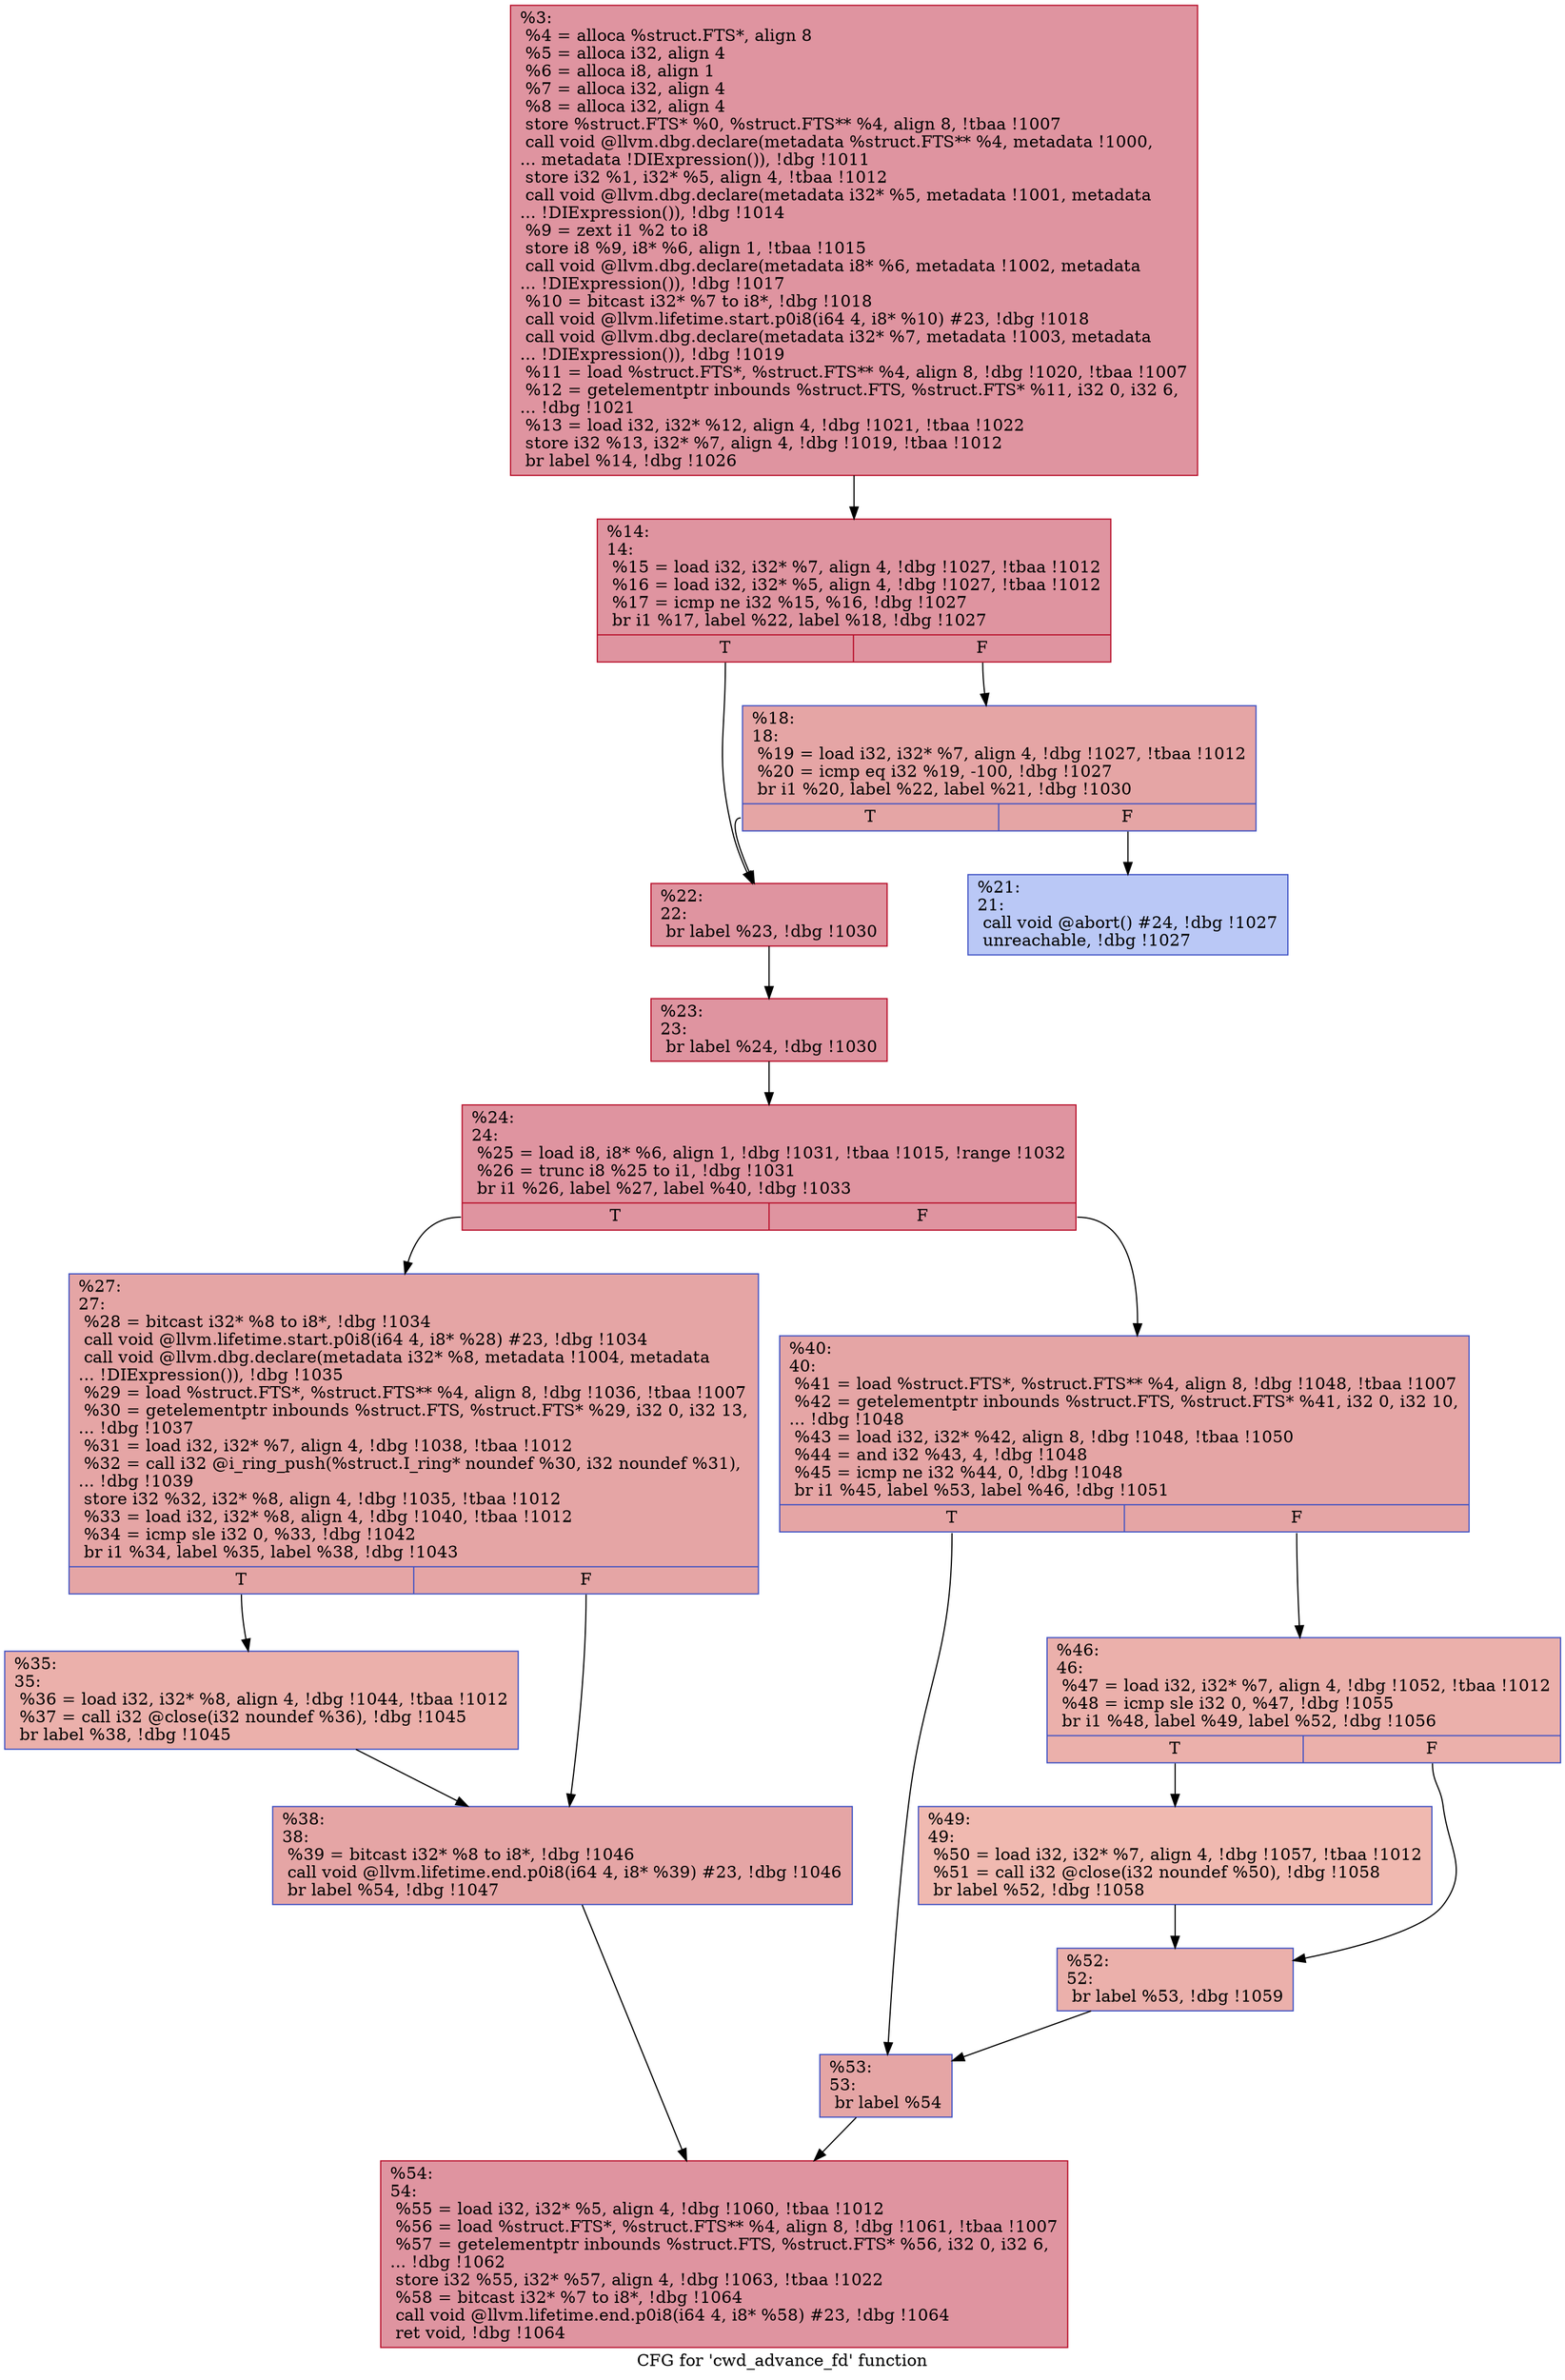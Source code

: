digraph "CFG for 'cwd_advance_fd' function" {
	label="CFG for 'cwd_advance_fd' function";

	Node0x21a8110 [shape=record,color="#b70d28ff", style=filled, fillcolor="#b70d2870",label="{%3:\l  %4 = alloca %struct.FTS*, align 8\l  %5 = alloca i32, align 4\l  %6 = alloca i8, align 1\l  %7 = alloca i32, align 4\l  %8 = alloca i32, align 4\l  store %struct.FTS* %0, %struct.FTS** %4, align 8, !tbaa !1007\l  call void @llvm.dbg.declare(metadata %struct.FTS** %4, metadata !1000,\l... metadata !DIExpression()), !dbg !1011\l  store i32 %1, i32* %5, align 4, !tbaa !1012\l  call void @llvm.dbg.declare(metadata i32* %5, metadata !1001, metadata\l... !DIExpression()), !dbg !1014\l  %9 = zext i1 %2 to i8\l  store i8 %9, i8* %6, align 1, !tbaa !1015\l  call void @llvm.dbg.declare(metadata i8* %6, metadata !1002, metadata\l... !DIExpression()), !dbg !1017\l  %10 = bitcast i32* %7 to i8*, !dbg !1018\l  call void @llvm.lifetime.start.p0i8(i64 4, i8* %10) #23, !dbg !1018\l  call void @llvm.dbg.declare(metadata i32* %7, metadata !1003, metadata\l... !DIExpression()), !dbg !1019\l  %11 = load %struct.FTS*, %struct.FTS** %4, align 8, !dbg !1020, !tbaa !1007\l  %12 = getelementptr inbounds %struct.FTS, %struct.FTS* %11, i32 0, i32 6,\l... !dbg !1021\l  %13 = load i32, i32* %12, align 4, !dbg !1021, !tbaa !1022\l  store i32 %13, i32* %7, align 4, !dbg !1019, !tbaa !1012\l  br label %14, !dbg !1026\l}"];
	Node0x21a8110 -> Node0x21a8160;
	Node0x21a8160 [shape=record,color="#b70d28ff", style=filled, fillcolor="#b70d2870",label="{%14:\l14:                                               \l  %15 = load i32, i32* %7, align 4, !dbg !1027, !tbaa !1012\l  %16 = load i32, i32* %5, align 4, !dbg !1027, !tbaa !1012\l  %17 = icmp ne i32 %15, %16, !dbg !1027\l  br i1 %17, label %22, label %18, !dbg !1027\l|{<s0>T|<s1>F}}"];
	Node0x21a8160:s0 -> Node0x21a8250;
	Node0x21a8160:s1 -> Node0x21a81b0;
	Node0x21a81b0 [shape=record,color="#3d50c3ff", style=filled, fillcolor="#c5333470",label="{%18:\l18:                                               \l  %19 = load i32, i32* %7, align 4, !dbg !1027, !tbaa !1012\l  %20 = icmp eq i32 %19, -100, !dbg !1027\l  br i1 %20, label %22, label %21, !dbg !1030\l|{<s0>T|<s1>F}}"];
	Node0x21a81b0:s0 -> Node0x21a8250;
	Node0x21a81b0:s1 -> Node0x21a8200;
	Node0x21a8200 [shape=record,color="#3d50c3ff", style=filled, fillcolor="#6282ea70",label="{%21:\l21:                                               \l  call void @abort() #24, !dbg !1027\l  unreachable, !dbg !1027\l}"];
	Node0x21a8250 [shape=record,color="#b70d28ff", style=filled, fillcolor="#b70d2870",label="{%22:\l22:                                               \l  br label %23, !dbg !1030\l}"];
	Node0x21a8250 -> Node0x21a82a0;
	Node0x21a82a0 [shape=record,color="#b70d28ff", style=filled, fillcolor="#b70d2870",label="{%23:\l23:                                               \l  br label %24, !dbg !1030\l}"];
	Node0x21a82a0 -> Node0x21a82f0;
	Node0x21a82f0 [shape=record,color="#b70d28ff", style=filled, fillcolor="#b70d2870",label="{%24:\l24:                                               \l  %25 = load i8, i8* %6, align 1, !dbg !1031, !tbaa !1015, !range !1032\l  %26 = trunc i8 %25 to i1, !dbg !1031\l  br i1 %26, label %27, label %40, !dbg !1033\l|{<s0>T|<s1>F}}"];
	Node0x21a82f0:s0 -> Node0x21a8340;
	Node0x21a82f0:s1 -> Node0x21a8430;
	Node0x21a8340 [shape=record,color="#3d50c3ff", style=filled, fillcolor="#c5333470",label="{%27:\l27:                                               \l  %28 = bitcast i32* %8 to i8*, !dbg !1034\l  call void @llvm.lifetime.start.p0i8(i64 4, i8* %28) #23, !dbg !1034\l  call void @llvm.dbg.declare(metadata i32* %8, metadata !1004, metadata\l... !DIExpression()), !dbg !1035\l  %29 = load %struct.FTS*, %struct.FTS** %4, align 8, !dbg !1036, !tbaa !1007\l  %30 = getelementptr inbounds %struct.FTS, %struct.FTS* %29, i32 0, i32 13,\l... !dbg !1037\l  %31 = load i32, i32* %7, align 4, !dbg !1038, !tbaa !1012\l  %32 = call i32 @i_ring_push(%struct.I_ring* noundef %30, i32 noundef %31),\l... !dbg !1039\l  store i32 %32, i32* %8, align 4, !dbg !1035, !tbaa !1012\l  %33 = load i32, i32* %8, align 4, !dbg !1040, !tbaa !1012\l  %34 = icmp sle i32 0, %33, !dbg !1042\l  br i1 %34, label %35, label %38, !dbg !1043\l|{<s0>T|<s1>F}}"];
	Node0x21a8340:s0 -> Node0x21a8390;
	Node0x21a8340:s1 -> Node0x21a83e0;
	Node0x21a8390 [shape=record,color="#3d50c3ff", style=filled, fillcolor="#d24b4070",label="{%35:\l35:                                               \l  %36 = load i32, i32* %8, align 4, !dbg !1044, !tbaa !1012\l  %37 = call i32 @close(i32 noundef %36), !dbg !1045\l  br label %38, !dbg !1045\l}"];
	Node0x21a8390 -> Node0x21a83e0;
	Node0x21a83e0 [shape=record,color="#3d50c3ff", style=filled, fillcolor="#c5333470",label="{%38:\l38:                                               \l  %39 = bitcast i32* %8 to i8*, !dbg !1046\l  call void @llvm.lifetime.end.p0i8(i64 4, i8* %39) #23, !dbg !1046\l  br label %54, !dbg !1047\l}"];
	Node0x21a83e0 -> Node0x21a85c0;
	Node0x21a8430 [shape=record,color="#3d50c3ff", style=filled, fillcolor="#c5333470",label="{%40:\l40:                                               \l  %41 = load %struct.FTS*, %struct.FTS** %4, align 8, !dbg !1048, !tbaa !1007\l  %42 = getelementptr inbounds %struct.FTS, %struct.FTS* %41, i32 0, i32 10,\l... !dbg !1048\l  %43 = load i32, i32* %42, align 8, !dbg !1048, !tbaa !1050\l  %44 = and i32 %43, 4, !dbg !1048\l  %45 = icmp ne i32 %44, 0, !dbg !1048\l  br i1 %45, label %53, label %46, !dbg !1051\l|{<s0>T|<s1>F}}"];
	Node0x21a8430:s0 -> Node0x21a8570;
	Node0x21a8430:s1 -> Node0x21a8480;
	Node0x21a8480 [shape=record,color="#3d50c3ff", style=filled, fillcolor="#d24b4070",label="{%46:\l46:                                               \l  %47 = load i32, i32* %7, align 4, !dbg !1052, !tbaa !1012\l  %48 = icmp sle i32 0, %47, !dbg !1055\l  br i1 %48, label %49, label %52, !dbg !1056\l|{<s0>T|<s1>F}}"];
	Node0x21a8480:s0 -> Node0x21a84d0;
	Node0x21a8480:s1 -> Node0x21a8520;
	Node0x21a84d0 [shape=record,color="#3d50c3ff", style=filled, fillcolor="#de614d70",label="{%49:\l49:                                               \l  %50 = load i32, i32* %7, align 4, !dbg !1057, !tbaa !1012\l  %51 = call i32 @close(i32 noundef %50), !dbg !1058\l  br label %52, !dbg !1058\l}"];
	Node0x21a84d0 -> Node0x21a8520;
	Node0x21a8520 [shape=record,color="#3d50c3ff", style=filled, fillcolor="#d24b4070",label="{%52:\l52:                                               \l  br label %53, !dbg !1059\l}"];
	Node0x21a8520 -> Node0x21a8570;
	Node0x21a8570 [shape=record,color="#3d50c3ff", style=filled, fillcolor="#c5333470",label="{%53:\l53:                                               \l  br label %54\l}"];
	Node0x21a8570 -> Node0x21a85c0;
	Node0x21a85c0 [shape=record,color="#b70d28ff", style=filled, fillcolor="#b70d2870",label="{%54:\l54:                                               \l  %55 = load i32, i32* %5, align 4, !dbg !1060, !tbaa !1012\l  %56 = load %struct.FTS*, %struct.FTS** %4, align 8, !dbg !1061, !tbaa !1007\l  %57 = getelementptr inbounds %struct.FTS, %struct.FTS* %56, i32 0, i32 6,\l... !dbg !1062\l  store i32 %55, i32* %57, align 4, !dbg !1063, !tbaa !1022\l  %58 = bitcast i32* %7 to i8*, !dbg !1064\l  call void @llvm.lifetime.end.p0i8(i64 4, i8* %58) #23, !dbg !1064\l  ret void, !dbg !1064\l}"];
}
